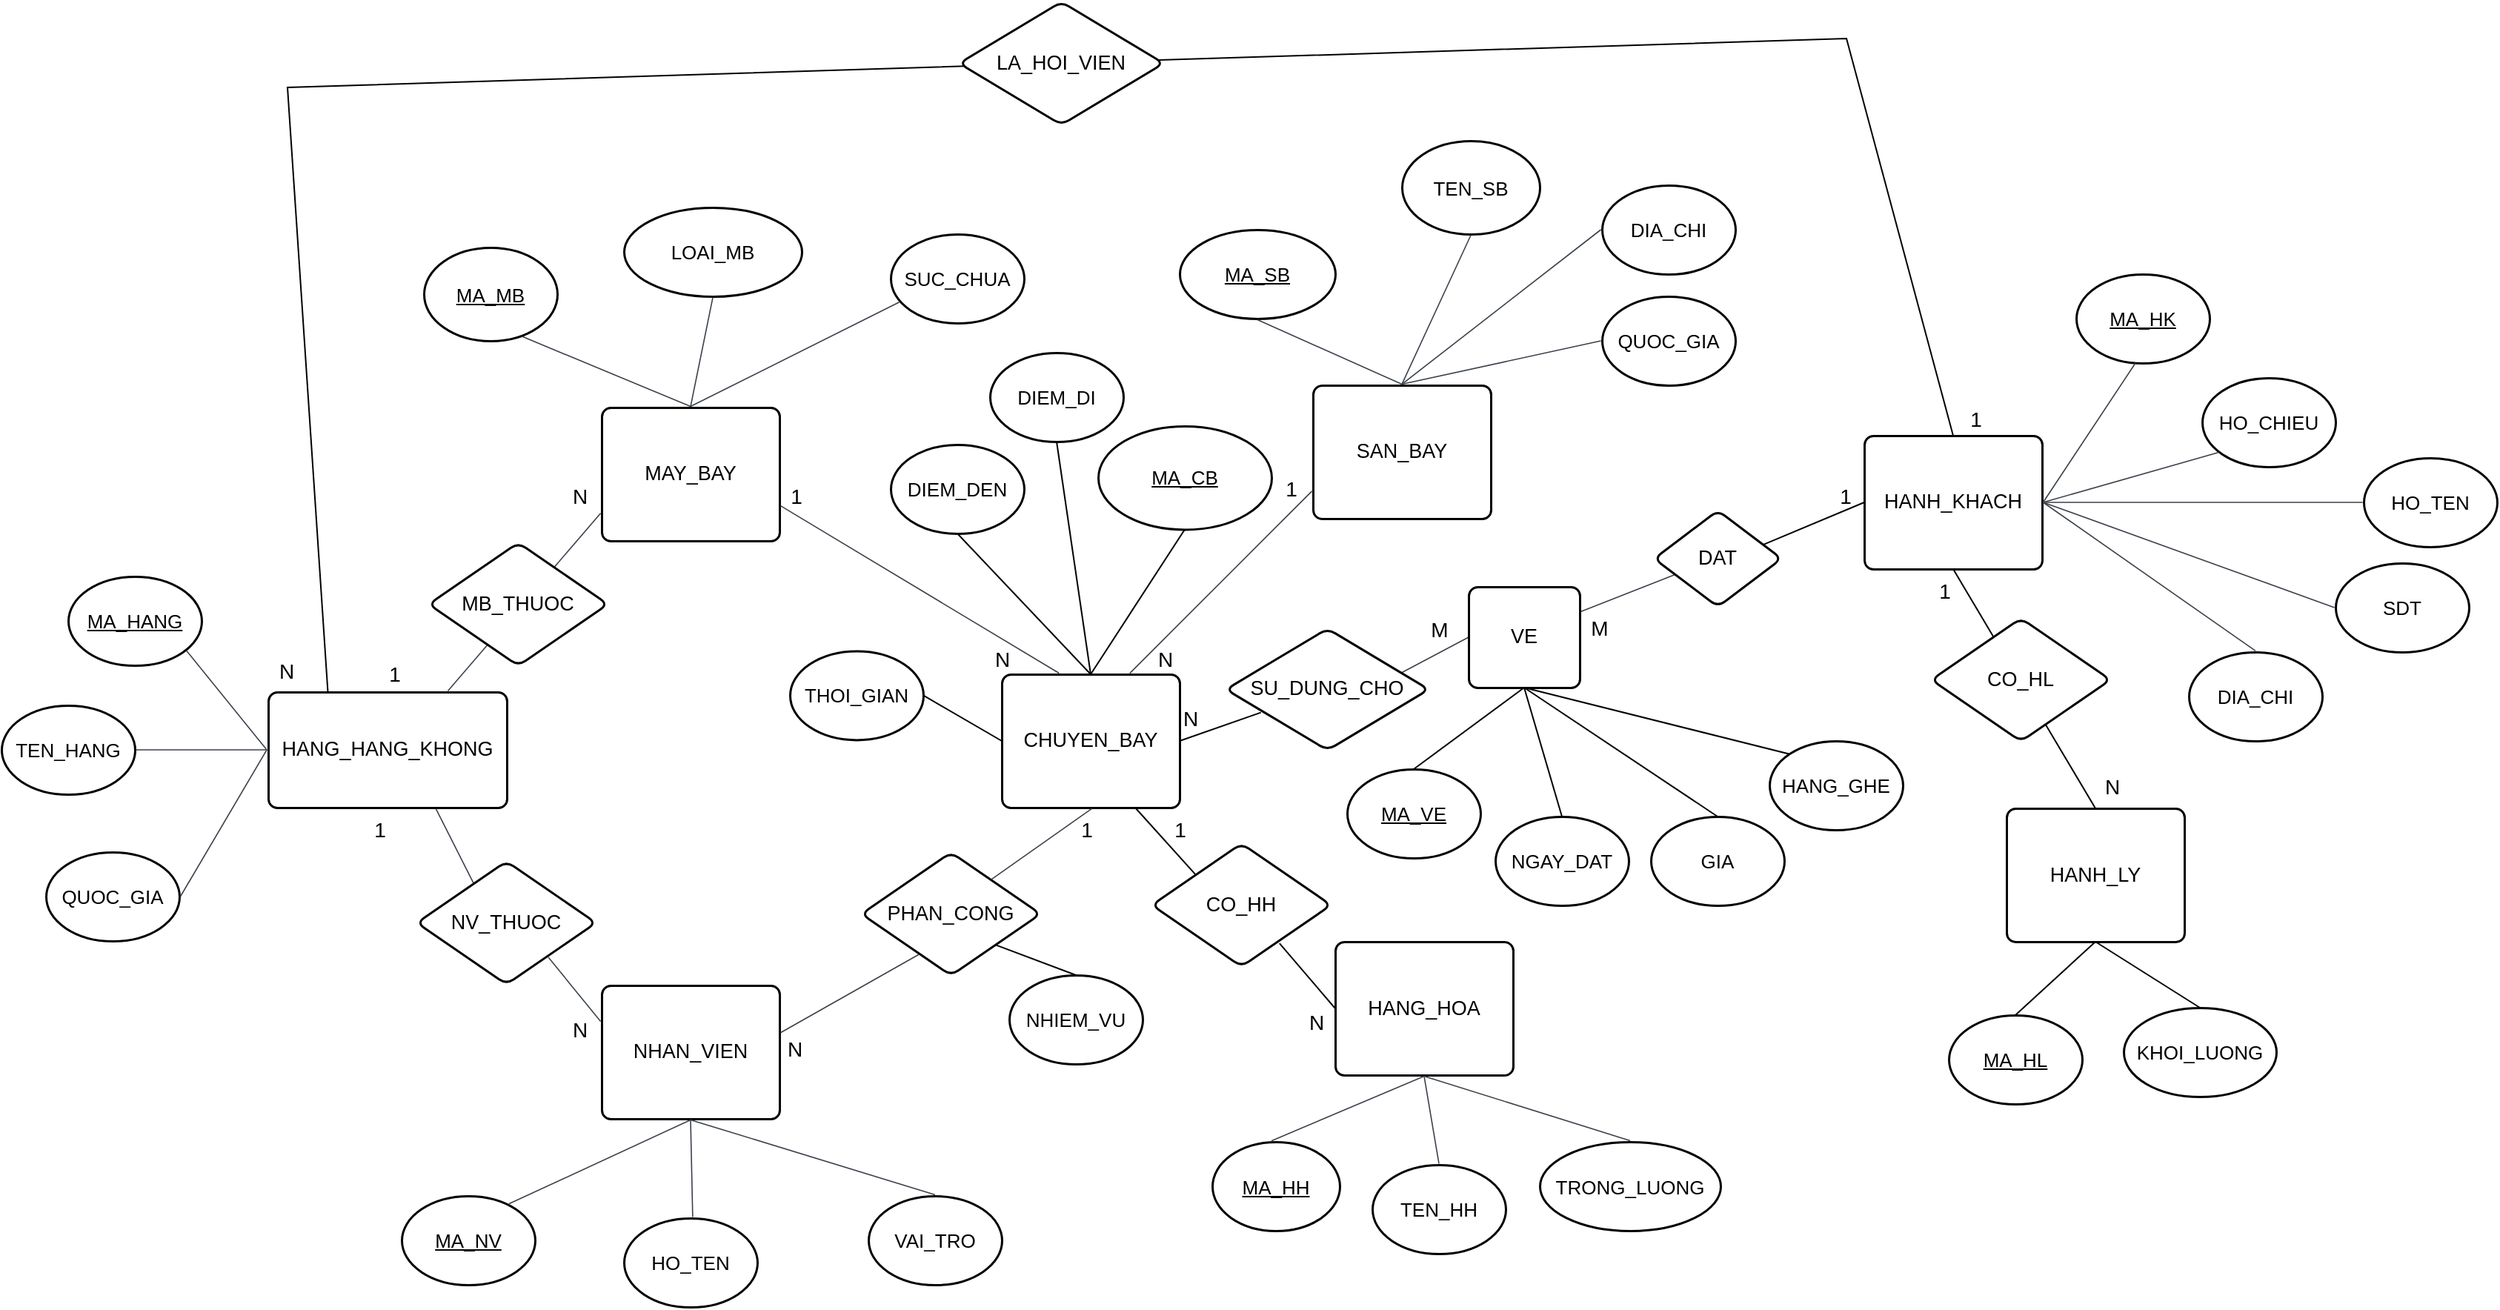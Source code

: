 <mxfile version="28.2.5">
  <diagram id="C5RBs43oDa-KdzZeNtuy" name="Page-1">
    <mxGraphModel dx="1333" dy="1043" grid="0" gridSize="10" guides="1" tooltips="1" connect="1" arrows="1" fold="1" page="0" pageScale="1" pageWidth="827" pageHeight="1169" math="0" shadow="0">
      <root>
        <mxCell id="WIyWlLk6GJQsqaUBKTNV-0" />
        <mxCell id="WIyWlLk6GJQsqaUBKTNV-1" parent="WIyWlLk6GJQsqaUBKTNV-0" />
        <mxCell id="0MufIdMF5APH2sOLLNyo-0" value="HANG_HANG_KHONG" style="html=1;overflow=block;blockSpacing=1;whiteSpace=wrap;fontSize=13.5;align=center;spacing=3.8;strokeOpacity=100;rounded=1;absoluteArcSize=1;arcSize=12;strokeWidth=1.5;lucidId=9svWkZf7cL0-;" parent="WIyWlLk6GJQsqaUBKTNV-1" vertex="1">
          <mxGeometry x="900" y="702" width="161" height="78" as="geometry" />
        </mxCell>
        <mxCell id="0MufIdMF5APH2sOLLNyo-1" value="SAN_BAY" style="html=1;overflow=block;blockSpacing=1;whiteSpace=wrap;fontSize=13.5;align=center;spacing=3.8;strokeOpacity=100;rounded=1;absoluteArcSize=1;arcSize=12;strokeWidth=1.5;lucidId=CtvWD63XoL.8;" parent="WIyWlLk6GJQsqaUBKTNV-1" vertex="1">
          <mxGeometry x="1605" y="495" width="120" height="90" as="geometry" />
        </mxCell>
        <mxCell id="0MufIdMF5APH2sOLLNyo-2" value="MAY_BAY" style="html=1;overflow=block;blockSpacing=1;whiteSpace=wrap;fontSize=13.5;align=center;spacing=3.8;strokeOpacity=100;rounded=1;absoluteArcSize=1;arcSize=12;strokeWidth=1.5;lucidId=CtvWr4GmiG.C;" parent="WIyWlLk6GJQsqaUBKTNV-1" vertex="1">
          <mxGeometry x="1125" y="510" width="120" height="90" as="geometry" />
        </mxCell>
        <mxCell id="0MufIdMF5APH2sOLLNyo-3" value="CHUYEN_BAY" style="html=1;overflow=block;blockSpacing=1;whiteSpace=wrap;fontSize=13.5;align=center;spacing=3.8;strokeOpacity=100;rounded=1;absoluteArcSize=1;arcSize=12;strokeWidth=1.5;lucidId=DtvW1URH.PFn;" parent="WIyWlLk6GJQsqaUBKTNV-1" vertex="1">
          <mxGeometry x="1395" y="690" width="120" height="90" as="geometry" />
        </mxCell>
        <mxCell id="0MufIdMF5APH2sOLLNyo-4" value="HANH_KHACH" style="html=1;overflow=block;blockSpacing=1;whiteSpace=wrap;fontSize=13.5;align=center;spacing=3.8;strokeOpacity=100;rounded=1;absoluteArcSize=1;arcSize=12;strokeWidth=1.5;lucidId=DtvWl9U9GV3O;" parent="WIyWlLk6GJQsqaUBKTNV-1" vertex="1">
          <mxGeometry x="1977" y="529" width="120" height="90" as="geometry" />
        </mxCell>
        <mxCell id="0MufIdMF5APH2sOLLNyo-5" value="NHAN_VIEN" style="html=1;overflow=block;blockSpacing=1;whiteSpace=wrap;fontSize=13.5;align=center;spacing=3.8;strokeOpacity=100;rounded=1;absoluteArcSize=1;arcSize=12;strokeWidth=1.5;lucidId=7vvWGEazpDww;" parent="WIyWlLk6GJQsqaUBKTNV-1" vertex="1">
          <mxGeometry x="1125" y="900" width="120" height="90" as="geometry" />
        </mxCell>
        <mxCell id="0MufIdMF5APH2sOLLNyo-6" value="HANG_HOA" style="html=1;overflow=block;blockSpacing=1;whiteSpace=wrap;fontSize=13.5;align=center;spacing=3.8;strokeOpacity=100;rounded=1;absoluteArcSize=1;arcSize=12;strokeWidth=1.5;lucidId=kwvW2yrk8fg5;" parent="WIyWlLk6GJQsqaUBKTNV-1" vertex="1">
          <mxGeometry x="1620" y="870.5" width="120" height="90" as="geometry" />
        </mxCell>
        <mxCell id="0MufIdMF5APH2sOLLNyo-7" value="" style="html=1;jettySize=18;whiteSpace=wrap;fontSize=13;strokeColor=#3a414a;strokeOpacity=100;strokeWidth=0.8;rounded=0;startArrow=none;endArrow=none;exitX=0.753;exitY=-0.01;exitPerimeter=0;entryX=-0.006;entryY=0.793;entryPerimeter=0;lucidId=9PvWqoKUq2XI;" parent="WIyWlLk6GJQsqaUBKTNV-1" source="0MufIdMF5APH2sOLLNyo-0" target="0MufIdMF5APH2sOLLNyo-2" edge="1">
          <mxGeometry width="100" height="100" relative="1" as="geometry">
            <Array as="points" />
          </mxGeometry>
        </mxCell>
        <mxCell id="0MufIdMF5APH2sOLLNyo-10" value="" style="html=1;jettySize=18;whiteSpace=wrap;fontSize=13;strokeColor=#3a414a;strokeOpacity=100;strokeWidth=0.8;rounded=0;startArrow=none;endArrow=none;exitX=1.006;exitY=0.737;exitPerimeter=0;entryX=0.322;entryY=-0.008;entryPerimeter=0;lucidId=aQvWGNY1u0Xe;" parent="WIyWlLk6GJQsqaUBKTNV-1" source="0MufIdMF5APH2sOLLNyo-2" target="0MufIdMF5APH2sOLLNyo-3" edge="1">
          <mxGeometry width="100" height="100" relative="1" as="geometry">
            <Array as="points" />
          </mxGeometry>
        </mxCell>
        <mxCell id="0MufIdMF5APH2sOLLNyo-13" value="" style="html=1;jettySize=18;whiteSpace=wrap;fontSize=13;strokeColor=#3a414a;strokeOpacity=100;strokeWidth=0.8;rounded=0;startArrow=none;endArrow=none;exitX=0.72;exitY=-0.008;exitPerimeter=0;entryX=-0.006;entryY=0.794;entryPerimeter=0;lucidId=fQvW_IShGsky;" parent="WIyWlLk6GJQsqaUBKTNV-1" source="0MufIdMF5APH2sOLLNyo-3" target="0MufIdMF5APH2sOLLNyo-1" edge="1">
          <mxGeometry width="100" height="100" relative="1" as="geometry">
            <Array as="points" />
          </mxGeometry>
        </mxCell>
        <mxCell id="0MufIdMF5APH2sOLLNyo-16" value="" style="html=1;jettySize=18;whiteSpace=wrap;fontSize=13;strokeColor=#3a414a;strokeOpacity=100;strokeWidth=0.8;rounded=0;startArrow=none;endArrow=none;exitX=1;exitY=0.25;entryX=0.181;entryY=0.662;entryPerimeter=0;lucidId=pewWWrS8i_xb;exitDx=0;exitDy=0;entryDx=0;entryDy=0;" parent="WIyWlLk6GJQsqaUBKTNV-1" source="0MufIdMF5APH2sOLLNyo-118" target="xpbbWX2cGrF6A115wWq9-13" edge="1">
          <mxGeometry width="100" height="100" relative="1" as="geometry">
            <Array as="points" />
            <mxPoint x="1776.949" y="715" as="sourcePoint" />
          </mxGeometry>
        </mxCell>
        <mxCell id="0MufIdMF5APH2sOLLNyo-18" value="" style="html=1;jettySize=18;whiteSpace=wrap;fontSize=13;strokeColor=#3a414a;strokeOpacity=100;strokeWidth=0.8;rounded=0;startArrow=none;endArrow=none;exitX=0.868;exitY=0.364;entryX=0;entryY=0.5;lucidId=QQvWDsVJxCft;exitDx=0;exitDy=0;entryDx=0;entryDy=0;exitPerimeter=0;" parent="WIyWlLk6GJQsqaUBKTNV-1" source="xpbbWX2cGrF6A115wWq9-17" target="0MufIdMF5APH2sOLLNyo-118" edge="1">
          <mxGeometry width="100" height="100" relative="1" as="geometry">
            <Array as="points" />
            <mxPoint x="1540.18" y="726" as="sourcePoint" />
            <mxPoint x="1670.051" y="715" as="targetPoint" />
          </mxGeometry>
        </mxCell>
        <mxCell id="0MufIdMF5APH2sOLLNyo-23" value="" style="html=1;jettySize=18;whiteSpace=wrap;fontSize=13;strokeColor=#3a414a;strokeOpacity=100;strokeWidth=0.8;rounded=0;startArrow=none;endArrow=none;exitX=0.736;exitY=0.783;exitPerimeter=0;entryX=-0.006;entryY=0.27;entryPerimeter=0;lucidId=-QvWU3CnFaNY;exitDx=0;exitDy=0;" parent="WIyWlLk6GJQsqaUBKTNV-1" source="xpbbWX2cGrF6A115wWq9-38" target="0MufIdMF5APH2sOLLNyo-5" edge="1">
          <mxGeometry width="100" height="100" relative="1" as="geometry">
            <Array as="points" />
          </mxGeometry>
        </mxCell>
        <mxCell id="0MufIdMF5APH2sOLLNyo-26" value="MA_HANG" style="html=1;overflow=block;blockSpacing=1;whiteSpace=wrap;ellipse;fontSize=13;fontStyle=4;spacing=3.8;strokeOpacity=100;fillOpacity=100;rounded=1;absoluteArcSize=1;arcSize=12;fillColor=#ffffff;strokeWidth=1.5;lucidId=K6vWwVuta015;" parent="WIyWlLk6GJQsqaUBKTNV-1" vertex="1">
          <mxGeometry x="765" y="624" width="90" height="60" as="geometry" />
        </mxCell>
        <mxCell id="0MufIdMF5APH2sOLLNyo-27" value="TEN_HANG" style="html=1;overflow=block;blockSpacing=1;whiteSpace=wrap;ellipse;fontSize=13;spacing=3.8;strokeOpacity=100;fillOpacity=100;rounded=1;absoluteArcSize=1;arcSize=12;fillColor=#ffffff;strokeWidth=1.5;lucidId=P6vWz7ogko1N;" parent="WIyWlLk6GJQsqaUBKTNV-1" vertex="1">
          <mxGeometry x="720" y="711" width="90" height="60" as="geometry" />
        </mxCell>
        <mxCell id="0MufIdMF5APH2sOLLNyo-28" value="QUOC_GIA" style="html=1;overflow=block;blockSpacing=1;whiteSpace=wrap;ellipse;fontSize=13;spacing=3.8;strokeOpacity=100;fillOpacity=100;rounded=1;absoluteArcSize=1;arcSize=12;fillColor=#ffffff;strokeWidth=1.5;lucidId=P6vWO16KDmns;" parent="WIyWlLk6GJQsqaUBKTNV-1" vertex="1">
          <mxGeometry x="750" y="810" width="90" height="60" as="geometry" />
        </mxCell>
        <mxCell id="0MufIdMF5APH2sOLLNyo-29" value="" style="html=1;jettySize=18;whiteSpace=wrap;fontSize=13;strokeColor=#3a414a;strokeOpacity=100;strokeWidth=0.8;rounded=0;startArrow=none;endArrow=none;exitX=0.886;exitY=0.833;exitPerimeter=0;entryX=-0.006;entryY=0.5;entryPerimeter=0;lucidId=f7vWsoYNsky-;" parent="WIyWlLk6GJQsqaUBKTNV-1" source="0MufIdMF5APH2sOLLNyo-26" target="0MufIdMF5APH2sOLLNyo-0" edge="1">
          <mxGeometry width="100" height="100" relative="1" as="geometry">
            <Array as="points" />
          </mxGeometry>
        </mxCell>
        <mxCell id="0MufIdMF5APH2sOLLNyo-30" value="" style="html=1;jettySize=18;whiteSpace=wrap;fontSize=13;strokeColor=#3a414a;strokeOpacity=100;strokeWidth=0.8;rounded=0;startArrow=none;endArrow=none;exitX=1.008;exitY=0.5;exitPerimeter=0;entryX=-0.006;entryY=0.5;entryPerimeter=0;lucidId=f7vW606g75we;" parent="WIyWlLk6GJQsqaUBKTNV-1" source="0MufIdMF5APH2sOLLNyo-27" target="0MufIdMF5APH2sOLLNyo-0" edge="1">
          <mxGeometry width="100" height="100" relative="1" as="geometry">
            <Array as="points" />
          </mxGeometry>
        </mxCell>
        <mxCell id="0MufIdMF5APH2sOLLNyo-31" value="" style="html=1;jettySize=18;whiteSpace=wrap;fontSize=13;strokeColor=#3a414a;strokeOpacity=100;strokeWidth=0.8;rounded=0;startArrow=none;endArrow=none;exitX=1.008;exitY=0.5;exitPerimeter=0;entryX=-0.006;entryY=0.5;entryPerimeter=0;lucidId=g7vWz.JSiBsZ;" parent="WIyWlLk6GJQsqaUBKTNV-1" source="0MufIdMF5APH2sOLLNyo-28" target="0MufIdMF5APH2sOLLNyo-0" edge="1">
          <mxGeometry width="100" height="100" relative="1" as="geometry">
            <Array as="points" />
          </mxGeometry>
        </mxCell>
        <mxCell id="0MufIdMF5APH2sOLLNyo-32" value="MA_MB" style="html=1;overflow=block;blockSpacing=1;whiteSpace=wrap;ellipse;fontSize=13;fontStyle=4;spacing=3.8;strokeOpacity=100;fillOpacity=100;rounded=1;absoluteArcSize=1;arcSize=12;fillColor=#ffffff;strokeWidth=1.5;lucidId=Z7vWDoGeqyNQ;" parent="WIyWlLk6GJQsqaUBKTNV-1" vertex="1">
          <mxGeometry x="1005" y="402" width="90" height="63" as="geometry" />
        </mxCell>
        <mxCell id="0MufIdMF5APH2sOLLNyo-33" value="LOAI_MB" style="html=1;overflow=block;blockSpacing=1;whiteSpace=wrap;ellipse;fontSize=13;spacing=3.8;strokeOpacity=100;fillOpacity=100;rounded=1;absoluteArcSize=1;arcSize=12;fillColor=#ffffff;strokeWidth=1.5;lucidId=07vWCxFzSL3a;" parent="WIyWlLk6GJQsqaUBKTNV-1" vertex="1">
          <mxGeometry x="1140" y="375" width="120" height="60" as="geometry" />
        </mxCell>
        <mxCell id="0MufIdMF5APH2sOLLNyo-34" value="TEN_SB" style="html=1;overflow=block;blockSpacing=1;whiteSpace=wrap;ellipse;fontSize=13;spacing=3.8;strokeOpacity=100;fillOpacity=100;rounded=1;absoluteArcSize=1;arcSize=12;fillColor=#ffffff;strokeWidth=1.5;lucidId=77vW8_s-u0ru;" parent="WIyWlLk6GJQsqaUBKTNV-1" vertex="1">
          <mxGeometry x="1665" y="330" width="93" height="63" as="geometry" />
        </mxCell>
        <mxCell id="0MufIdMF5APH2sOLLNyo-35" value="MA_SB" style="html=1;overflow=block;blockSpacing=1;whiteSpace=wrap;ellipse;fontSize=13;fontStyle=4;spacing=3.8;strokeOpacity=100;fillOpacity=100;rounded=1;absoluteArcSize=1;arcSize=12;fillColor=#ffffff;strokeWidth=1.5;lucidId=87vWg5euTTck;" parent="WIyWlLk6GJQsqaUBKTNV-1" vertex="1">
          <mxGeometry x="1515" y="390" width="105" height="60" as="geometry" />
        </mxCell>
        <mxCell id="0MufIdMF5APH2sOLLNyo-36" value="DIA_CHI" style="html=1;overflow=block;blockSpacing=1;whiteSpace=wrap;ellipse;fontSize=13;spacing=3.8;strokeOpacity=100;fillOpacity=100;rounded=1;absoluteArcSize=1;arcSize=12;fillColor=#ffffff;strokeWidth=1.5;lucidId=87vW7Ln3sR5P;" parent="WIyWlLk6GJQsqaUBKTNV-1" vertex="1">
          <mxGeometry x="1800" y="360" width="90" height="60" as="geometry" />
        </mxCell>
        <mxCell id="0MufIdMF5APH2sOLLNyo-37" value="QUOC_GIA" style="html=1;overflow=block;blockSpacing=1;whiteSpace=wrap;ellipse;fontSize=13;spacing=3.8;strokeOpacity=100;fillOpacity=100;rounded=1;absoluteArcSize=1;arcSize=12;fillColor=#ffffff;strokeWidth=1.5;lucidId=W8vWL2ADNRBi;" parent="WIyWlLk6GJQsqaUBKTNV-1" vertex="1">
          <mxGeometry x="1800" y="435" width="90" height="60" as="geometry" />
        </mxCell>
        <mxCell id="0MufIdMF5APH2sOLLNyo-38" value="" style="html=1;jettySize=18;whiteSpace=wrap;fontSize=13;strokeColor=#3a414a;strokeOpacity=100;strokeWidth=0.8;rounded=0;startArrow=none;endArrow=none;exitX=0.5;exitY=1.013;exitPerimeter=0;entryX=0.5;entryY=-0.008;entryPerimeter=0;lucidId=78vWN37sdJ4d;" parent="WIyWlLk6GJQsqaUBKTNV-1" source="0MufIdMF5APH2sOLLNyo-35" target="0MufIdMF5APH2sOLLNyo-1" edge="1">
          <mxGeometry width="100" height="100" relative="1" as="geometry">
            <Array as="points" />
          </mxGeometry>
        </mxCell>
        <mxCell id="0MufIdMF5APH2sOLLNyo-39" value="" style="html=1;jettySize=18;whiteSpace=wrap;fontSize=13;strokeColor=#3a414a;strokeOpacity=100;strokeWidth=0.8;rounded=0;startArrow=none;endArrow=none;exitX=0.5;exitY=-0.008;exitPerimeter=0;entryX=0.5;entryY=1.012;entryPerimeter=0;lucidId=78vWB~ojvQr_;" parent="WIyWlLk6GJQsqaUBKTNV-1" source="0MufIdMF5APH2sOLLNyo-1" target="0MufIdMF5APH2sOLLNyo-34" edge="1">
          <mxGeometry width="100" height="100" relative="1" as="geometry">
            <Array as="points" />
          </mxGeometry>
        </mxCell>
        <mxCell id="0MufIdMF5APH2sOLLNyo-40" value="" style="html=1;jettySize=18;whiteSpace=wrap;fontSize=13;strokeColor=#3a414a;strokeOpacity=100;strokeWidth=0.8;rounded=0;startArrow=none;endArrow=none;exitX=0.5;exitY=-0.008;exitPerimeter=0;entryX=-0.008;entryY=0.5;entryPerimeter=0;lucidId=78vWidIHnJX8;" parent="WIyWlLk6GJQsqaUBKTNV-1" source="0MufIdMF5APH2sOLLNyo-1" target="0MufIdMF5APH2sOLLNyo-36" edge="1">
          <mxGeometry width="100" height="100" relative="1" as="geometry">
            <Array as="points" />
          </mxGeometry>
        </mxCell>
        <mxCell id="0MufIdMF5APH2sOLLNyo-41" value="" style="html=1;jettySize=18;whiteSpace=wrap;fontSize=13;strokeColor=#3a414a;strokeOpacity=100;strokeWidth=0.8;rounded=0;startArrow=none;endArrow=none;exitX=0.5;exitY=-0.008;exitPerimeter=0;entryX=-0.008;entryY=0.5;entryPerimeter=0;lucidId=88vWgRXYHOpY;" parent="WIyWlLk6GJQsqaUBKTNV-1" source="0MufIdMF5APH2sOLLNyo-1" target="0MufIdMF5APH2sOLLNyo-37" edge="1">
          <mxGeometry width="100" height="100" relative="1" as="geometry">
            <Array as="points" />
          </mxGeometry>
        </mxCell>
        <mxCell id="0MufIdMF5APH2sOLLNyo-42" value="SUC_CHUA" style="html=1;overflow=block;blockSpacing=1;whiteSpace=wrap;ellipse;fontSize=13;spacing=3.8;strokeOpacity=100;fillOpacity=100;rounded=1;absoluteArcSize=1;arcSize=12;fillColor=#ffffff;strokeWidth=1.5;lucidId=b-vWpkSAlhlF;" parent="WIyWlLk6GJQsqaUBKTNV-1" vertex="1">
          <mxGeometry x="1320" y="393" width="90" height="60" as="geometry" />
        </mxCell>
        <mxCell id="0MufIdMF5APH2sOLLNyo-43" value="" style="html=1;jettySize=18;whiteSpace=wrap;fontSize=13;strokeColor=#3a414a;strokeOpacity=100;strokeWidth=0.8;rounded=0;startArrow=none;endArrow=none;exitX=0.5;exitY=-0.008;exitPerimeter=0;entryX=0.5;entryY=1.013;entryPerimeter=0;lucidId=F-vWW20txnJB;" parent="WIyWlLk6GJQsqaUBKTNV-1" source="0MufIdMF5APH2sOLLNyo-2" target="0MufIdMF5APH2sOLLNyo-33" edge="1">
          <mxGeometry width="100" height="100" relative="1" as="geometry">
            <Array as="points" />
          </mxGeometry>
        </mxCell>
        <mxCell id="0MufIdMF5APH2sOLLNyo-44" value="" style="html=1;jettySize=18;whiteSpace=wrap;fontSize=13;strokeColor=#3a414a;strokeOpacity=100;strokeWidth=0.8;rounded=0;startArrow=none;endArrow=none;exitX=0.736;exitY=0.953;exitPerimeter=0;entryX=0.5;entryY=-0.008;entryPerimeter=0;lucidId=F-vWj54Flhmw;" parent="WIyWlLk6GJQsqaUBKTNV-1" source="0MufIdMF5APH2sOLLNyo-32" target="0MufIdMF5APH2sOLLNyo-2" edge="1">
          <mxGeometry width="100" height="100" relative="1" as="geometry">
            <Array as="points" />
          </mxGeometry>
        </mxCell>
        <mxCell id="0MufIdMF5APH2sOLLNyo-45" value="" style="html=1;jettySize=18;whiteSpace=wrap;fontSize=13;strokeColor=#3a414a;strokeOpacity=100;strokeWidth=0.8;rounded=0;startArrow=none;endArrow=none;exitX=0.5;exitY=-0.008;exitPerimeter=0;entryX=0.065;entryY=0.765;entryPerimeter=0;lucidId=F-vWIwtpTOH5;" parent="WIyWlLk6GJQsqaUBKTNV-1" source="0MufIdMF5APH2sOLLNyo-2" target="0MufIdMF5APH2sOLLNyo-42" edge="1">
          <mxGeometry width="100" height="100" relative="1" as="geometry">
            <Array as="points" />
          </mxGeometry>
        </mxCell>
        <mxCell id="0MufIdMF5APH2sOLLNyo-46" value="HO_TEN" style="html=1;overflow=block;blockSpacing=1;whiteSpace=wrap;ellipse;fontSize=13;spacing=3.8;strokeOpacity=100;fillOpacity=100;rounded=1;absoluteArcSize=1;arcSize=12;fillColor=#ffffff;strokeWidth=1.5;lucidId=d~vWjvuFQ6nA;" parent="WIyWlLk6GJQsqaUBKTNV-1" vertex="1">
          <mxGeometry x="1140" y="1057" width="90" height="60" as="geometry" />
        </mxCell>
        <mxCell id="0MufIdMF5APH2sOLLNyo-47" value="VAI_TRO" style="html=1;overflow=block;blockSpacing=1;whiteSpace=wrap;ellipse;fontSize=13;spacing=3.8;strokeOpacity=100;fillOpacity=100;rounded=1;absoluteArcSize=1;arcSize=12;fillColor=#ffffff;strokeWidth=1.5;lucidId=d~vW06l7anRX;" parent="WIyWlLk6GJQsqaUBKTNV-1" vertex="1">
          <mxGeometry x="1305" y="1042" width="90" height="60" as="geometry" />
        </mxCell>
        <mxCell id="0MufIdMF5APH2sOLLNyo-48" value="MA_NV" style="html=1;overflow=block;blockSpacing=1;whiteSpace=wrap;ellipse;fontSize=13;fontStyle=4;spacing=3.8;strokeOpacity=100;fillOpacity=100;rounded=1;absoluteArcSize=1;arcSize=12;fillColor=#ffffff;strokeWidth=1.5;lucidId=e~vWB5wRytt7;" parent="WIyWlLk6GJQsqaUBKTNV-1" vertex="1">
          <mxGeometry x="990" y="1042" width="90" height="60" as="geometry" />
        </mxCell>
        <mxCell id="0MufIdMF5APH2sOLLNyo-49" value="HO_CHIEU" style="html=1;overflow=block;blockSpacing=1;whiteSpace=wrap;ellipse;fontSize=13;spacing=3.8;strokeOpacity=100;fillOpacity=100;rounded=1;absoluteArcSize=1;arcSize=12;fillColor=#ffffff;strokeWidth=1.5;lucidId=m~vWSh5St8wy;" parent="WIyWlLk6GJQsqaUBKTNV-1" vertex="1">
          <mxGeometry x="2205" y="490" width="90" height="60" as="geometry" />
        </mxCell>
        <mxCell id="0MufIdMF5APH2sOLLNyo-50" value="" style="html=1;jettySize=18;whiteSpace=wrap;fontSize=13;strokeColor=#3a414a;strokeOpacity=100;strokeWidth=0.8;rounded=0;startArrow=none;endArrow=none;exitX=0.804;exitY=0.09;exitPerimeter=0;entryX=0.5;entryY=1.008;entryPerimeter=0;lucidId=V~vWek~J4PvD;" parent="WIyWlLk6GJQsqaUBKTNV-1" source="0MufIdMF5APH2sOLLNyo-48" target="0MufIdMF5APH2sOLLNyo-5" edge="1">
          <mxGeometry width="100" height="100" relative="1" as="geometry">
            <Array as="points" />
          </mxGeometry>
        </mxCell>
        <mxCell id="0MufIdMF5APH2sOLLNyo-51" value="" style="html=1;jettySize=18;whiteSpace=wrap;fontSize=13;strokeColor=#3a414a;strokeOpacity=100;strokeWidth=0.8;rounded=0;startArrow=none;endArrow=none;exitX=0.5;exitY=1.008;exitPerimeter=0;entryX=0.5;entryY=-0.013;entryPerimeter=0;lucidId=V~vWWsLoKW5Q;" parent="WIyWlLk6GJQsqaUBKTNV-1" source="0MufIdMF5APH2sOLLNyo-5" target="0MufIdMF5APH2sOLLNyo-47" edge="1">
          <mxGeometry width="100" height="100" relative="1" as="geometry">
            <Array as="points" />
          </mxGeometry>
        </mxCell>
        <mxCell id="0MufIdMF5APH2sOLLNyo-52" value="" style="html=1;jettySize=18;whiteSpace=wrap;fontSize=13;strokeColor=#3a414a;strokeOpacity=100;strokeWidth=0.8;rounded=0;startArrow=none;endArrow=none;exitX=0.516;exitY=-0.012;exitPerimeter=0;entryX=0.5;entryY=1.008;entryPerimeter=0;lucidId=V~vW5Jl4Iqvj;" parent="WIyWlLk6GJQsqaUBKTNV-1" source="0MufIdMF5APH2sOLLNyo-46" target="0MufIdMF5APH2sOLLNyo-5" edge="1">
          <mxGeometry width="100" height="100" relative="1" as="geometry">
            <Array as="points" />
          </mxGeometry>
        </mxCell>
        <mxCell id="0MufIdMF5APH2sOLLNyo-53" value="MA_HK" style="html=1;overflow=block;blockSpacing=1;whiteSpace=wrap;ellipse;fontSize=13;fontStyle=4;spacing=3.8;strokeOpacity=100;fillOpacity=100;rounded=1;absoluteArcSize=1;arcSize=12;fillColor=#ffffff;strokeWidth=1.5;lucidId=IawWd21qAjz9;" parent="WIyWlLk6GJQsqaUBKTNV-1" vertex="1">
          <mxGeometry x="2120" y="420" width="90" height="60" as="geometry" />
        </mxCell>
        <mxCell id="0MufIdMF5APH2sOLLNyo-54" value="HO_TEN" style="html=1;overflow=block;blockSpacing=1;whiteSpace=wrap;ellipse;fontSize=13;spacing=3.8;strokeOpacity=100;fillOpacity=100;rounded=1;absoluteArcSize=1;arcSize=12;fillColor=#ffffff;strokeWidth=1.5;lucidId=IawW-lQsyz4L;" parent="WIyWlLk6GJQsqaUBKTNV-1" vertex="1">
          <mxGeometry x="2314" y="544" width="90" height="60" as="geometry" />
        </mxCell>
        <mxCell id="0MufIdMF5APH2sOLLNyo-55" value="SDT" style="html=1;overflow=block;blockSpacing=1;whiteSpace=wrap;ellipse;fontSize=13;spacing=3.8;strokeOpacity=100;fillOpacity=100;rounded=1;absoluteArcSize=1;arcSize=12;fillColor=#ffffff;strokeWidth=1.5;lucidId=JawWLR50iTmW;" parent="WIyWlLk6GJQsqaUBKTNV-1" vertex="1">
          <mxGeometry x="2295" y="615" width="90" height="60" as="geometry" />
        </mxCell>
        <mxCell id="0MufIdMF5APH2sOLLNyo-56" value="DIA_CHI" style="html=1;overflow=block;blockSpacing=1;whiteSpace=wrap;ellipse;fontSize=13;spacing=3.8;strokeOpacity=100;fillOpacity=100;rounded=1;absoluteArcSize=1;arcSize=12;fillColor=#ffffff;strokeWidth=1.5;lucidId=~awW4G8h5szt;" parent="WIyWlLk6GJQsqaUBKTNV-1" vertex="1">
          <mxGeometry x="2196" y="675" width="90" height="60" as="geometry" />
        </mxCell>
        <mxCell id="0MufIdMF5APH2sOLLNyo-57" value="" style="html=1;jettySize=18;whiteSpace=wrap;fontSize=13;strokeColor=#3a414a;strokeOpacity=100;strokeWidth=0.8;rounded=0;startArrow=none;endArrow=none;exitX=0.5;exitY=1.013;exitPerimeter=0;entryX=1.006;entryY=0.5;entryPerimeter=0;lucidId=ibwWEkK-_1NE;" parent="WIyWlLk6GJQsqaUBKTNV-1" target="0MufIdMF5APH2sOLLNyo-4" edge="1">
          <mxGeometry width="100" height="100" relative="1" as="geometry">
            <Array as="points" />
            <mxPoint x="2160" y="480" as="sourcePoint" />
          </mxGeometry>
        </mxCell>
        <mxCell id="0MufIdMF5APH2sOLLNyo-58" value="" style="html=1;jettySize=18;whiteSpace=wrap;fontSize=13;strokeColor=#3a414a;strokeOpacity=100;strokeWidth=0.8;rounded=0;startArrow=none;endArrow=none;exitX=0.12;exitY=0.84;exitPerimeter=0;entryX=1.006;entryY=0.5;entryPerimeter=0;lucidId=pbwWl-rDur.S;" parent="WIyWlLk6GJQsqaUBKTNV-1" source="0MufIdMF5APH2sOLLNyo-49" target="0MufIdMF5APH2sOLLNyo-4" edge="1">
          <mxGeometry width="100" height="100" relative="1" as="geometry">
            <Array as="points" />
          </mxGeometry>
        </mxCell>
        <mxCell id="0MufIdMF5APH2sOLLNyo-59" value="" style="html=1;jettySize=18;whiteSpace=wrap;fontSize=13;strokeColor=#3a414a;strokeOpacity=100;strokeWidth=0.8;rounded=0;startArrow=none;endArrow=none;exitX=-0.008;exitY=0.5;exitPerimeter=0;entryX=1.006;entryY=0.5;entryPerimeter=0;lucidId=EbwWiIlOt5NG;" parent="WIyWlLk6GJQsqaUBKTNV-1" source="0MufIdMF5APH2sOLLNyo-54" target="0MufIdMF5APH2sOLLNyo-4" edge="1">
          <mxGeometry width="100" height="100" relative="1" as="geometry">
            <Array as="points" />
          </mxGeometry>
        </mxCell>
        <mxCell id="0MufIdMF5APH2sOLLNyo-60" value="" style="html=1;jettySize=18;whiteSpace=wrap;fontSize=13;strokeColor=#3a414a;strokeOpacity=100;strokeWidth=0.8;rounded=0;startArrow=none;endArrow=none;exitX=-0.008;exitY=0.5;exitPerimeter=0;entryX=1.006;entryY=0.5;entryPerimeter=0;lucidId=KbwW8-bsBVOw;" parent="WIyWlLk6GJQsqaUBKTNV-1" source="0MufIdMF5APH2sOLLNyo-55" target="0MufIdMF5APH2sOLLNyo-4" edge="1">
          <mxGeometry width="100" height="100" relative="1" as="geometry">
            <Array as="points" />
          </mxGeometry>
        </mxCell>
        <mxCell id="0MufIdMF5APH2sOLLNyo-61" value="" style="html=1;jettySize=18;whiteSpace=wrap;fontSize=13;strokeColor=#3a414a;strokeOpacity=100;strokeWidth=0.8;rounded=0;startArrow=none;endArrow=none;exitX=0.5;exitY=-0.013;exitPerimeter=0;entryX=1.006;entryY=0.5;entryPerimeter=0;lucidId=TbwW2kYxV~A_;" parent="WIyWlLk6GJQsqaUBKTNV-1" source="0MufIdMF5APH2sOLLNyo-56" target="0MufIdMF5APH2sOLLNyo-4" edge="1">
          <mxGeometry width="100" height="100" relative="1" as="geometry">
            <Array as="points" />
          </mxGeometry>
        </mxCell>
        <mxCell id="0MufIdMF5APH2sOLLNyo-62" value="TEN_HH" style="html=1;overflow=block;blockSpacing=1;whiteSpace=wrap;ellipse;fontSize=13;spacing=3.8;strokeOpacity=100;fillOpacity=100;rounded=1;absoluteArcSize=1;arcSize=12;fillColor=#ffffff;strokeWidth=1.5;lucidId=FcwWkxFfYKD1;" parent="WIyWlLk6GJQsqaUBKTNV-1" vertex="1">
          <mxGeometry x="1645" y="1021" width="90" height="60" as="geometry" />
        </mxCell>
        <mxCell id="0MufIdMF5APH2sOLLNyo-63" value="MA_HH" style="html=1;overflow=block;blockSpacing=1;whiteSpace=wrap;ellipse;fontSize=13;fontStyle=4;spacing=3.8;strokeOpacity=100;fillOpacity=100;rounded=1;absoluteArcSize=1;arcSize=12;fillColor=#ffffff;strokeWidth=1.5;lucidId=FcwW-4S.eVCu;" parent="WIyWlLk6GJQsqaUBKTNV-1" vertex="1">
          <mxGeometry x="1537" y="1005.5" width="86" height="60" as="geometry" />
        </mxCell>
        <mxCell id="0MufIdMF5APH2sOLLNyo-64" value="TRONG_LUONG" style="html=1;overflow=block;blockSpacing=1;whiteSpace=wrap;ellipse;fontSize=13;spacing=3.8;strokeOpacity=100;fillOpacity=100;rounded=1;absoluteArcSize=1;arcSize=12;fillColor=#ffffff;strokeWidth=1.5;lucidId=GcwWh9LCixre;" parent="WIyWlLk6GJQsqaUBKTNV-1" vertex="1">
          <mxGeometry x="1758" y="1005.5" width="122" height="60" as="geometry" />
        </mxCell>
        <mxCell id="0MufIdMF5APH2sOLLNyo-65" value="" style="html=1;jettySize=18;whiteSpace=wrap;fontSize=13;strokeColor=#3a414a;strokeOpacity=100;strokeWidth=0.8;rounded=0;startArrow=none;endArrow=none;exitX=0.465;exitY=-0.011;exitPerimeter=0;entryX=0.5;entryY=1.008;entryPerimeter=0;lucidId=adwWSuQE3g3Y;" parent="WIyWlLk6GJQsqaUBKTNV-1" source="0MufIdMF5APH2sOLLNyo-63" target="0MufIdMF5APH2sOLLNyo-6" edge="1">
          <mxGeometry width="100" height="100" relative="1" as="geometry">
            <Array as="points" />
          </mxGeometry>
        </mxCell>
        <mxCell id="0MufIdMF5APH2sOLLNyo-66" value="" style="html=1;jettySize=18;whiteSpace=wrap;fontSize=13;strokeColor=#3a414a;strokeOpacity=100;strokeWidth=0.8;rounded=0;startArrow=none;endArrow=none;exitX=0.5;exitY=1.008;exitPerimeter=0;entryX=0.5;entryY=-0.013;entryPerimeter=0;lucidId=adwWvD7GqWKM;" parent="WIyWlLk6GJQsqaUBKTNV-1" source="0MufIdMF5APH2sOLLNyo-6" target="0MufIdMF5APH2sOLLNyo-62" edge="1">
          <mxGeometry width="100" height="100" relative="1" as="geometry">
            <Array as="points" />
          </mxGeometry>
        </mxCell>
        <mxCell id="0MufIdMF5APH2sOLLNyo-67" value="" style="html=1;jettySize=18;whiteSpace=wrap;fontSize=13;strokeColor=#3a414a;strokeOpacity=100;strokeWidth=0.8;rounded=0;startArrow=none;endArrow=none;exitX=0.5;exitY=1.008;exitPerimeter=0;entryX=0.5;entryY=-0.013;entryPerimeter=0;lucidId=adwWTm8SV0Ns;" parent="WIyWlLk6GJQsqaUBKTNV-1" source="0MufIdMF5APH2sOLLNyo-6" target="0MufIdMF5APH2sOLLNyo-64" edge="1">
          <mxGeometry width="100" height="100" relative="1" as="geometry">
            <Array as="points" />
          </mxGeometry>
        </mxCell>
        <mxCell id="0MufIdMF5APH2sOLLNyo-68" value="PHAN_CONG" style="html=1;overflow=block;blockSpacing=1;whiteSpace=wrap;shape=rhombus;fontSize=13.5;align=center;spacing=3.8;strokeOpacity=100;rounded=1;absoluteArcSize=1;arcSize=12;strokeWidth=1.5;lucidId=.dwWf7mM5bIR;" parent="WIyWlLk6GJQsqaUBKTNV-1" vertex="1">
          <mxGeometry x="1300" y="810" width="121" height="83" as="geometry" />
        </mxCell>
        <mxCell id="0MufIdMF5APH2sOLLNyo-70" value="" style="html=1;jettySize=18;whiteSpace=wrap;fontSize=13;strokeColor=#3a414a;strokeOpacity=100;strokeWidth=0.8;rounded=0;startArrow=none;endArrow=none;exitX=0.73;exitY=0.219;exitPerimeter=0;entryX=0.506;entryY=1.008;entryPerimeter=0;lucidId=GfwWvLSc7u3H;" parent="WIyWlLk6GJQsqaUBKTNV-1" source="0MufIdMF5APH2sOLLNyo-68" target="0MufIdMF5APH2sOLLNyo-3" edge="1">
          <mxGeometry width="100" height="100" relative="1" as="geometry">
            <Array as="points" />
          </mxGeometry>
        </mxCell>
        <mxCell id="0MufIdMF5APH2sOLLNyo-72" value="" style="html=1;jettySize=18;whiteSpace=wrap;fontSize=13;strokeColor=#3a414a;strokeOpacity=100;strokeWidth=0.8;rounded=0;startArrow=none;endArrow=none;exitX=1.006;exitY=0.354;exitPerimeter=0;entryX=0.322;entryY=0.833;entryPerimeter=0;lucidId=SfwWhfJM14Mo;" parent="WIyWlLk6GJQsqaUBKTNV-1" source="0MufIdMF5APH2sOLLNyo-5" target="0MufIdMF5APH2sOLLNyo-68" edge="1">
          <mxGeometry width="100" height="100" relative="1" as="geometry">
            <Array as="points" />
          </mxGeometry>
        </mxCell>
        <mxCell id="0MufIdMF5APH2sOLLNyo-86" value="&lt;font style=&quot;font-size: 14px;&quot;&gt;1&lt;/font&gt;" style="text;html=1;align=center;verticalAlign=middle;resizable=0;points=[];autosize=1;strokeColor=none;fillColor=none;" parent="WIyWlLk6GJQsqaUBKTNV-1" vertex="1">
          <mxGeometry x="970" y="675" width="30" height="30" as="geometry" />
        </mxCell>
        <mxCell id="0MufIdMF5APH2sOLLNyo-89" value="&lt;span style=&quot;font-size: 14px;&quot;&gt;N&lt;/span&gt;" style="text;html=1;align=center;verticalAlign=middle;resizable=0;points=[];autosize=1;strokeColor=none;fillColor=none;" parent="WIyWlLk6GJQsqaUBKTNV-1" vertex="1">
          <mxGeometry x="1095" y="555" width="30" height="30" as="geometry" />
        </mxCell>
        <mxCell id="0MufIdMF5APH2sOLLNyo-90" value="&lt;font style=&quot;font-size: 14px;&quot;&gt;1&lt;/font&gt;" style="text;html=1;align=center;verticalAlign=middle;resizable=0;points=[];autosize=1;strokeColor=none;fillColor=none;" parent="WIyWlLk6GJQsqaUBKTNV-1" vertex="1">
          <mxGeometry x="1241" y="555" width="30" height="30" as="geometry" />
        </mxCell>
        <mxCell id="0MufIdMF5APH2sOLLNyo-91" value="&lt;span style=&quot;font-size: 14px;&quot;&gt;N&lt;/span&gt;" style="text;html=1;align=center;verticalAlign=middle;resizable=0;points=[];autosize=1;strokeColor=none;fillColor=none;" parent="WIyWlLk6GJQsqaUBKTNV-1" vertex="1">
          <mxGeometry x="1380" y="665" width="30" height="30" as="geometry" />
        </mxCell>
        <mxCell id="0MufIdMF5APH2sOLLNyo-92" value="&lt;font style=&quot;font-size: 14px;&quot;&gt;1&lt;/font&gt;" style="text;html=1;align=center;verticalAlign=middle;resizable=0;points=[];autosize=1;strokeColor=none;fillColor=none;" parent="WIyWlLk6GJQsqaUBKTNV-1" vertex="1">
          <mxGeometry x="1575" y="550" width="30" height="30" as="geometry" />
        </mxCell>
        <mxCell id="0MufIdMF5APH2sOLLNyo-93" value="&lt;span style=&quot;font-size: 14px;&quot;&gt;N&lt;/span&gt;" style="text;html=1;align=center;verticalAlign=middle;resizable=0;points=[];autosize=1;strokeColor=none;fillColor=none;" parent="WIyWlLk6GJQsqaUBKTNV-1" vertex="1">
          <mxGeometry x="1490" y="665" width="30" height="30" as="geometry" />
        </mxCell>
        <mxCell id="0MufIdMF5APH2sOLLNyo-96" value="&lt;span style=&quot;font-size: 14px;&quot;&gt;M&lt;/span&gt;" style="text;html=1;align=center;verticalAlign=middle;resizable=0;points=[];autosize=1;strokeColor=none;fillColor=none;" parent="WIyWlLk6GJQsqaUBKTNV-1" vertex="1">
          <mxGeometry x="1670" y="645" width="40" height="30" as="geometry" />
        </mxCell>
        <mxCell id="0MufIdMF5APH2sOLLNyo-97" value="&lt;font style=&quot;font-size: 14px;&quot;&gt;1&lt;/font&gt;" style="text;html=1;align=center;verticalAlign=middle;resizable=0;points=[];autosize=1;strokeColor=none;fillColor=none;" parent="WIyWlLk6GJQsqaUBKTNV-1" vertex="1">
          <mxGeometry x="1500" y="780" width="30" height="30" as="geometry" />
        </mxCell>
        <mxCell id="0MufIdMF5APH2sOLLNyo-98" value="&lt;span style=&quot;font-size: 14px;&quot;&gt;1&lt;/span&gt;" style="text;html=1;align=center;verticalAlign=middle;resizable=0;points=[];autosize=1;strokeColor=none;fillColor=none;" parent="WIyWlLk6GJQsqaUBKTNV-1" vertex="1">
          <mxGeometry x="1439" y="780" width="26" height="29" as="geometry" />
        </mxCell>
        <mxCell id="0MufIdMF5APH2sOLLNyo-99" value="&lt;span style=&quot;font-size: 14px;&quot;&gt;N&lt;/span&gt;" style="text;html=1;align=center;verticalAlign=middle;resizable=0;points=[];autosize=1;strokeColor=none;fillColor=none;" parent="WIyWlLk6GJQsqaUBKTNV-1" vertex="1">
          <mxGeometry x="1507" y="705" width="30" height="30" as="geometry" />
        </mxCell>
        <mxCell id="0MufIdMF5APH2sOLLNyo-102" value="" style="endArrow=none;html=1;rounded=0;entryX=0;entryY=0.5;entryDx=0;entryDy=0;exitX=0.714;exitY=0.814;exitDx=0;exitDy=0;exitPerimeter=0;" parent="WIyWlLk6GJQsqaUBKTNV-1" source="xpbbWX2cGrF6A115wWq9-40" target="0MufIdMF5APH2sOLLNyo-6" edge="1">
          <mxGeometry width="50" height="50" relative="1" as="geometry">
            <mxPoint x="1500" y="790" as="sourcePoint" />
            <mxPoint x="1720" y="890" as="targetPoint" />
          </mxGeometry>
        </mxCell>
        <mxCell id="0MufIdMF5APH2sOLLNyo-103" value="&lt;span style=&quot;font-size: 14px;&quot;&gt;N&lt;/span&gt;" style="text;html=1;align=center;verticalAlign=middle;resizable=0;points=[];autosize=1;strokeColor=none;fillColor=none;" parent="WIyWlLk6GJQsqaUBKTNV-1" vertex="1">
          <mxGeometry x="1592" y="910" width="30" height="30" as="geometry" />
        </mxCell>
        <mxCell id="0MufIdMF5APH2sOLLNyo-104" value="&lt;span style=&quot;font-size: 14px;&quot;&gt;N&lt;/span&gt;" style="text;html=1;align=center;verticalAlign=middle;resizable=0;points=[];autosize=1;strokeColor=none;fillColor=none;" parent="WIyWlLk6GJQsqaUBKTNV-1" vertex="1">
          <mxGeometry x="1241" y="928" width="28" height="29" as="geometry" />
        </mxCell>
        <mxCell id="0MufIdMF5APH2sOLLNyo-105" value="&lt;span style=&quot;font-size: 14px;&quot;&gt;N&lt;/span&gt;" style="text;html=1;align=center;verticalAlign=middle;resizable=0;points=[];autosize=1;strokeColor=none;fillColor=none;" parent="WIyWlLk6GJQsqaUBKTNV-1" vertex="1">
          <mxGeometry x="1095" y="915" width="30" height="30" as="geometry" />
        </mxCell>
        <mxCell id="0MufIdMF5APH2sOLLNyo-106" value="&lt;font style=&quot;font-size: 14px;&quot;&gt;1&lt;/font&gt;" style="text;html=1;align=center;verticalAlign=middle;resizable=0;points=[];autosize=1;strokeColor=none;fillColor=none;" parent="WIyWlLk6GJQsqaUBKTNV-1" vertex="1">
          <mxGeometry x="960" y="780" width="30" height="30" as="geometry" />
        </mxCell>
        <mxCell id="0MufIdMF5APH2sOLLNyo-108" value="NHIEM_VU" style="html=1;overflow=block;blockSpacing=1;whiteSpace=wrap;ellipse;fontSize=13;spacing=3.8;strokeOpacity=100;fillOpacity=100;rounded=1;absoluteArcSize=1;arcSize=12;fillColor=#ffffff;strokeWidth=1.5;lucidId=d~vW06l7anRX;" parent="WIyWlLk6GJQsqaUBKTNV-1" vertex="1">
          <mxGeometry x="1400" y="893" width="90" height="60" as="geometry" />
        </mxCell>
        <mxCell id="0MufIdMF5APH2sOLLNyo-109" value="" style="endArrow=none;html=1;rounded=0;exitX=0.752;exitY=0.755;exitDx=0;exitDy=0;exitPerimeter=0;entryX=0.5;entryY=0;entryDx=0;entryDy=0;" parent="WIyWlLk6GJQsqaUBKTNV-1" source="0MufIdMF5APH2sOLLNyo-68" target="0MufIdMF5APH2sOLLNyo-108" edge="1">
          <mxGeometry width="50" height="50" relative="1" as="geometry">
            <mxPoint x="1440" y="845" as="sourcePoint" />
            <mxPoint x="1490" y="795" as="targetPoint" />
          </mxGeometry>
        </mxCell>
        <mxCell id="0MufIdMF5APH2sOLLNyo-111" value="&lt;u&gt;MA_VE&lt;/u&gt;" style="html=1;overflow=block;blockSpacing=1;whiteSpace=wrap;ellipse;fontSize=13;spacing=3.8;strokeOpacity=100;fillOpacity=100;rounded=1;absoluteArcSize=1;arcSize=12;fillColor=#ffffff;strokeWidth=1.5;lucidId=d~vW06l7anRX;" parent="WIyWlLk6GJQsqaUBKTNV-1" vertex="1">
          <mxGeometry x="1628" y="754" width="90" height="60" as="geometry" />
        </mxCell>
        <mxCell id="0MufIdMF5APH2sOLLNyo-112" value="NGAY_DAT" style="html=1;overflow=block;blockSpacing=1;whiteSpace=wrap;ellipse;fontSize=13;spacing=3.8;strokeOpacity=100;fillOpacity=100;rounded=1;absoluteArcSize=1;arcSize=12;fillColor=#ffffff;strokeWidth=1.5;lucidId=d~vW06l7anRX;" parent="WIyWlLk6GJQsqaUBKTNV-1" vertex="1">
          <mxGeometry x="1728" y="786" width="90" height="60" as="geometry" />
        </mxCell>
        <mxCell id="0MufIdMF5APH2sOLLNyo-113" value="GIA" style="html=1;overflow=block;blockSpacing=1;whiteSpace=wrap;ellipse;fontSize=13;spacing=3.8;strokeOpacity=100;fillOpacity=100;rounded=1;absoluteArcSize=1;arcSize=12;fillColor=#ffffff;strokeWidth=1.5;lucidId=d~vW06l7anRX;" parent="WIyWlLk6GJQsqaUBKTNV-1" vertex="1">
          <mxGeometry x="1833" y="786" width="90" height="60" as="geometry" />
        </mxCell>
        <mxCell id="0MufIdMF5APH2sOLLNyo-118" value="VE" style="html=1;overflow=block;blockSpacing=1;whiteSpace=wrap;fontSize=13.5;align=center;spacing=3.8;strokeOpacity=100;rounded=1;absoluteArcSize=1;arcSize=12;strokeWidth=1.5;lucidId=kwvW2yrk8fg5;" parent="WIyWlLk6GJQsqaUBKTNV-1" vertex="1">
          <mxGeometry x="1710" y="631" width="75" height="68" as="geometry" />
        </mxCell>
        <mxCell id="0MufIdMF5APH2sOLLNyo-128" value="&lt;span style=&quot;font-size: 14px;&quot;&gt;M&lt;/span&gt;" style="text;html=1;align=center;verticalAlign=middle;resizable=0;points=[];autosize=1;strokeColor=none;fillColor=none;" parent="WIyWlLk6GJQsqaUBKTNV-1" vertex="1">
          <mxGeometry x="1778" y="644.22" width="40" height="30" as="geometry" />
        </mxCell>
        <mxCell id="0MufIdMF5APH2sOLLNyo-129" value="&lt;span style=&quot;font-size: 14px;&quot;&gt;1&lt;/span&gt;" style="text;html=1;align=center;verticalAlign=middle;resizable=0;points=[];autosize=1;strokeColor=none;fillColor=none;" parent="WIyWlLk6GJQsqaUBKTNV-1" vertex="1">
          <mxGeometry x="1949" y="555" width="30" height="30" as="geometry" />
        </mxCell>
        <mxCell id="0MufIdMF5APH2sOLLNyo-136" value="" style="endArrow=none;html=1;rounded=0;entryX=0.5;entryY=1;entryDx=0;entryDy=0;exitX=0.5;exitY=0;exitDx=0;exitDy=0;" parent="WIyWlLk6GJQsqaUBKTNV-1" source="0MufIdMF5APH2sOLLNyo-111" target="0MufIdMF5APH2sOLLNyo-118" edge="1">
          <mxGeometry width="50" height="50" relative="1" as="geometry">
            <mxPoint x="1750" y="800" as="sourcePoint" />
            <mxPoint x="1800" y="750" as="targetPoint" />
          </mxGeometry>
        </mxCell>
        <mxCell id="0MufIdMF5APH2sOLLNyo-137" value="" style="endArrow=none;html=1;rounded=0;entryX=0.5;entryY=1;entryDx=0;entryDy=0;exitX=0.5;exitY=0;exitDx=0;exitDy=0;" parent="WIyWlLk6GJQsqaUBKTNV-1" source="0MufIdMF5APH2sOLLNyo-112" target="0MufIdMF5APH2sOLLNyo-118" edge="1">
          <mxGeometry width="50" height="50" relative="1" as="geometry">
            <mxPoint x="1750" y="800" as="sourcePoint" />
            <mxPoint x="1800" y="750" as="targetPoint" />
          </mxGeometry>
        </mxCell>
        <mxCell id="0MufIdMF5APH2sOLLNyo-138" value="" style="endArrow=none;html=1;rounded=0;entryX=0.5;entryY=1;entryDx=0;entryDy=0;exitX=0.5;exitY=0;exitDx=0;exitDy=0;" parent="WIyWlLk6GJQsqaUBKTNV-1" source="0MufIdMF5APH2sOLLNyo-113" target="0MufIdMF5APH2sOLLNyo-118" edge="1">
          <mxGeometry width="50" height="50" relative="1" as="geometry">
            <mxPoint x="1750" y="800" as="sourcePoint" />
            <mxPoint x="1800" y="750" as="targetPoint" />
          </mxGeometry>
        </mxCell>
        <mxCell id="xpbbWX2cGrF6A115wWq9-0" value="HANG_GHE" style="html=1;overflow=block;blockSpacing=1;whiteSpace=wrap;ellipse;fontSize=13;spacing=3.8;strokeOpacity=100;fillOpacity=100;rounded=1;absoluteArcSize=1;arcSize=12;fillColor=#ffffff;strokeWidth=1.5;lucidId=d~vW06l7anRX;" vertex="1" parent="WIyWlLk6GJQsqaUBKTNV-1">
          <mxGeometry x="1913" y="735" width="90" height="60" as="geometry" />
        </mxCell>
        <mxCell id="xpbbWX2cGrF6A115wWq9-1" value="" style="endArrow=none;html=1;rounded=0;entryX=0.5;entryY=1;entryDx=0;entryDy=0;exitX=0;exitY=0;exitDx=0;exitDy=0;" edge="1" parent="WIyWlLk6GJQsqaUBKTNV-1" source="xpbbWX2cGrF6A115wWq9-0" target="0MufIdMF5APH2sOLLNyo-118">
          <mxGeometry width="50" height="50" relative="1" as="geometry">
            <mxPoint x="1420" y="794" as="sourcePoint" />
            <mxPoint x="1470" y="744" as="targetPoint" />
          </mxGeometry>
        </mxCell>
        <mxCell id="xpbbWX2cGrF6A115wWq9-2" value="&lt;u&gt;MA_CB&lt;/u&gt;" style="html=1;overflow=block;blockSpacing=1;whiteSpace=wrap;ellipse;fontSize=13;spacing=3.8;strokeOpacity=100;fillOpacity=100;rounded=1;absoluteArcSize=1;arcSize=12;fillColor=#ffffff;strokeWidth=1.5;lucidId=d~vW06l7anRX;" vertex="1" parent="WIyWlLk6GJQsqaUBKTNV-1">
          <mxGeometry x="1460" y="522.44" width="117" height="69.78" as="geometry" />
        </mxCell>
        <mxCell id="xpbbWX2cGrF6A115wWq9-3" value="DIEM_DI" style="html=1;overflow=block;blockSpacing=1;whiteSpace=wrap;ellipse;fontSize=13;spacing=3.8;strokeOpacity=100;fillOpacity=100;rounded=1;absoluteArcSize=1;arcSize=12;fillColor=#ffffff;strokeWidth=1.5;lucidId=d~vW06l7anRX;" vertex="1" parent="WIyWlLk6GJQsqaUBKTNV-1">
          <mxGeometry x="1387" y="473" width="90" height="60" as="geometry" />
        </mxCell>
        <mxCell id="xpbbWX2cGrF6A115wWq9-4" value="DIEM_DEN" style="html=1;overflow=block;blockSpacing=1;whiteSpace=wrap;ellipse;fontSize=13;spacing=3.8;strokeOpacity=100;fillOpacity=100;rounded=1;absoluteArcSize=1;arcSize=12;fillColor=#ffffff;strokeWidth=1.5;lucidId=d~vW06l7anRX;" vertex="1" parent="WIyWlLk6GJQsqaUBKTNV-1">
          <mxGeometry x="1320" y="535" width="90" height="60" as="geometry" />
        </mxCell>
        <mxCell id="xpbbWX2cGrF6A115wWq9-6" value="" style="endArrow=none;html=1;rounded=0;entryX=0.5;entryY=0;entryDx=0;entryDy=0;exitX=0.5;exitY=1;exitDx=0;exitDy=0;" edge="1" parent="WIyWlLk6GJQsqaUBKTNV-1" source="xpbbWX2cGrF6A115wWq9-2" target="0MufIdMF5APH2sOLLNyo-3">
          <mxGeometry width="50" height="50" relative="1" as="geometry">
            <mxPoint x="1338" y="797" as="sourcePoint" />
            <mxPoint x="1388" y="747" as="targetPoint" />
          </mxGeometry>
        </mxCell>
        <mxCell id="xpbbWX2cGrF6A115wWq9-8" value="" style="endArrow=none;html=1;rounded=0;entryX=0.5;entryY=0;entryDx=0;entryDy=0;exitX=0.5;exitY=1;exitDx=0;exitDy=0;" edge="1" parent="WIyWlLk6GJQsqaUBKTNV-1" source="xpbbWX2cGrF6A115wWq9-3" target="0MufIdMF5APH2sOLLNyo-3">
          <mxGeometry width="50" height="50" relative="1" as="geometry">
            <mxPoint x="1338" y="797" as="sourcePoint" />
            <mxPoint x="1388" y="747" as="targetPoint" />
          </mxGeometry>
        </mxCell>
        <mxCell id="xpbbWX2cGrF6A115wWq9-9" value="" style="endArrow=none;html=1;rounded=0;entryX=0.5;entryY=0;entryDx=0;entryDy=0;exitX=0.5;exitY=1;exitDx=0;exitDy=0;" edge="1" parent="WIyWlLk6GJQsqaUBKTNV-1" source="xpbbWX2cGrF6A115wWq9-4" target="0MufIdMF5APH2sOLLNyo-3">
          <mxGeometry width="50" height="50" relative="1" as="geometry">
            <mxPoint x="1338" y="797" as="sourcePoint" />
            <mxPoint x="1388" y="747" as="targetPoint" />
          </mxGeometry>
        </mxCell>
        <mxCell id="xpbbWX2cGrF6A115wWq9-10" value="THOI_GIAN" style="html=1;overflow=block;blockSpacing=1;whiteSpace=wrap;ellipse;fontSize=13;spacing=3.8;strokeOpacity=100;fillOpacity=100;rounded=1;absoluteArcSize=1;arcSize=12;fillColor=#ffffff;strokeWidth=1.5;lucidId=d~vW06l7anRX;" vertex="1" parent="WIyWlLk6GJQsqaUBKTNV-1">
          <mxGeometry x="1252" y="674.22" width="90" height="60" as="geometry" />
        </mxCell>
        <mxCell id="xpbbWX2cGrF6A115wWq9-11" value="" style="endArrow=none;html=1;rounded=0;exitX=0;exitY=0.5;exitDx=0;exitDy=0;entryX=1;entryY=0.5;entryDx=0;entryDy=0;" edge="1" parent="WIyWlLk6GJQsqaUBKTNV-1" source="0MufIdMF5APH2sOLLNyo-3" target="xpbbWX2cGrF6A115wWq9-10">
          <mxGeometry width="50" height="50" relative="1" as="geometry">
            <mxPoint x="1531" y="768" as="sourcePoint" />
            <mxPoint x="1581" y="718" as="targetPoint" />
          </mxGeometry>
        </mxCell>
        <mxCell id="xpbbWX2cGrF6A115wWq9-13" value="DAT" style="html=1;overflow=block;blockSpacing=1;whiteSpace=wrap;shape=rhombus;fontSize=13.5;align=center;spacing=3.8;strokeOpacity=100;rounded=1;absoluteArcSize=1;arcSize=12;strokeWidth=1.5;lucidId=.dwWf7mM5bIR;" vertex="1" parent="WIyWlLk6GJQsqaUBKTNV-1">
          <mxGeometry x="1835" y="579.22" width="86" height="65" as="geometry" />
        </mxCell>
        <mxCell id="xpbbWX2cGrF6A115wWq9-16" value="" style="endArrow=none;html=1;rounded=0;entryX=0;entryY=0.5;entryDx=0;entryDy=0;exitX=0.858;exitY=0.359;exitDx=0;exitDy=0;exitPerimeter=0;" edge="1" parent="WIyWlLk6GJQsqaUBKTNV-1" source="xpbbWX2cGrF6A115wWq9-13" target="0MufIdMF5APH2sOLLNyo-4">
          <mxGeometry width="50" height="50" relative="1" as="geometry">
            <mxPoint x="1906" y="594" as="sourcePoint" />
            <mxPoint x="1541" y="752" as="targetPoint" />
          </mxGeometry>
        </mxCell>
        <mxCell id="xpbbWX2cGrF6A115wWq9-17" value="SU_DUNG_CHO" style="html=1;overflow=block;blockSpacing=1;whiteSpace=wrap;shape=rhombus;fontSize=13.5;align=center;spacing=3.8;strokeOpacity=100;rounded=1;absoluteArcSize=1;arcSize=12;strokeWidth=1.5;lucidId=.dwWf7mM5bIR;" vertex="1" parent="WIyWlLk6GJQsqaUBKTNV-1">
          <mxGeometry x="1546" y="659" width="137" height="82" as="geometry" />
        </mxCell>
        <mxCell id="xpbbWX2cGrF6A115wWq9-18" value="" style="endArrow=none;html=1;rounded=0;entryX=0.174;entryY=0.693;entryDx=0;entryDy=0;entryPerimeter=0;exitX=1;exitY=0.5;exitDx=0;exitDy=0;" edge="1" parent="WIyWlLk6GJQsqaUBKTNV-1" source="0MufIdMF5APH2sOLLNyo-3" target="xpbbWX2cGrF6A115wWq9-17">
          <mxGeometry width="50" height="50" relative="1" as="geometry">
            <mxPoint x="1586" y="785" as="sourcePoint" />
            <mxPoint x="1636" y="735" as="targetPoint" />
          </mxGeometry>
        </mxCell>
        <mxCell id="xpbbWX2cGrF6A115wWq9-20" value="HANH_LY" style="html=1;overflow=block;blockSpacing=1;whiteSpace=wrap;fontSize=13.5;align=center;spacing=3.8;strokeOpacity=100;rounded=1;absoluteArcSize=1;arcSize=12;strokeWidth=1.5;lucidId=DtvWl9U9GV3O;" vertex="1" parent="WIyWlLk6GJQsqaUBKTNV-1">
          <mxGeometry x="2073" y="780.5" width="120" height="90" as="geometry" />
        </mxCell>
        <mxCell id="xpbbWX2cGrF6A115wWq9-21" value="" style="endArrow=none;html=1;rounded=0;entryX=0.5;entryY=1;entryDx=0;entryDy=0;exitX=0.5;exitY=0;exitDx=0;exitDy=0;" edge="1" parent="WIyWlLk6GJQsqaUBKTNV-1" source="xpbbWX2cGrF6A115wWq9-20" target="0MufIdMF5APH2sOLLNyo-4">
          <mxGeometry width="50" height="50" relative="1" as="geometry">
            <mxPoint x="1768" y="762" as="sourcePoint" />
            <mxPoint x="1818" y="712" as="targetPoint" />
          </mxGeometry>
        </mxCell>
        <mxCell id="xpbbWX2cGrF6A115wWq9-22" value="&lt;span style=&quot;font-size: 14px;&quot;&gt;1&lt;/span&gt;" style="text;html=1;align=center;verticalAlign=middle;resizable=0;points=[];autosize=1;strokeColor=none;fillColor=none;" vertex="1" parent="WIyWlLk6GJQsqaUBKTNV-1">
          <mxGeometry x="2016" y="619" width="30" height="30" as="geometry" />
        </mxCell>
        <mxCell id="xpbbWX2cGrF6A115wWq9-23" value="&lt;span style=&quot;font-size: 14px;&quot;&gt;N&lt;/span&gt;" style="text;html=1;align=center;verticalAlign=middle;resizable=0;points=[];autosize=1;strokeColor=none;fillColor=none;" vertex="1" parent="WIyWlLk6GJQsqaUBKTNV-1">
          <mxGeometry x="2130" y="751.5" width="28" height="29" as="geometry" />
        </mxCell>
        <mxCell id="xpbbWX2cGrF6A115wWq9-24" value="MA_HL" style="html=1;overflow=block;blockSpacing=1;whiteSpace=wrap;ellipse;fontSize=13;fontStyle=4;spacing=3.8;strokeOpacity=100;fillOpacity=100;rounded=1;absoluteArcSize=1;arcSize=12;fillColor=#ffffff;strokeWidth=1.5;lucidId=FcwW-4S.eVCu;" vertex="1" parent="WIyWlLk6GJQsqaUBKTNV-1">
          <mxGeometry x="2034" y="920" width="90" height="60" as="geometry" />
        </mxCell>
        <mxCell id="xpbbWX2cGrF6A115wWq9-26" value="KHOI_LUONG" style="html=1;overflow=block;blockSpacing=1;whiteSpace=wrap;ellipse;fontSize=13;spacing=3.8;strokeOpacity=100;fillOpacity=100;rounded=1;absoluteArcSize=1;arcSize=12;fillColor=#ffffff;strokeWidth=1.5;lucidId=GcwWh9LCixre;" vertex="1" parent="WIyWlLk6GJQsqaUBKTNV-1">
          <mxGeometry x="2152" y="915" width="103" height="60" as="geometry" />
        </mxCell>
        <mxCell id="xpbbWX2cGrF6A115wWq9-27" value="" style="endArrow=none;html=1;rounded=0;entryX=0.5;entryY=1;entryDx=0;entryDy=0;exitX=0.5;exitY=0;exitDx=0;exitDy=0;" edge="1" parent="WIyWlLk6GJQsqaUBKTNV-1" source="xpbbWX2cGrF6A115wWq9-24" target="xpbbWX2cGrF6A115wWq9-20">
          <mxGeometry width="50" height="50" relative="1" as="geometry">
            <mxPoint x="1768" y="762" as="sourcePoint" />
            <mxPoint x="1818" y="712" as="targetPoint" />
          </mxGeometry>
        </mxCell>
        <mxCell id="xpbbWX2cGrF6A115wWq9-28" value="" style="endArrow=none;html=1;rounded=0;entryX=0.5;entryY=1;entryDx=0;entryDy=0;exitX=0.5;exitY=0;exitDx=0;exitDy=0;" edge="1" parent="WIyWlLk6GJQsqaUBKTNV-1" source="xpbbWX2cGrF6A115wWq9-26" target="xpbbWX2cGrF6A115wWq9-20">
          <mxGeometry width="50" height="50" relative="1" as="geometry">
            <mxPoint x="1768" y="762" as="sourcePoint" />
            <mxPoint x="1818" y="712" as="targetPoint" />
          </mxGeometry>
        </mxCell>
        <mxCell id="xpbbWX2cGrF6A115wWq9-29" value="" style="endArrow=none;html=1;rounded=0;entryX=0.5;entryY=0;entryDx=0;entryDy=0;exitX=0.25;exitY=0;exitDx=0;exitDy=0;" edge="1" parent="WIyWlLk6GJQsqaUBKTNV-1" source="0MufIdMF5APH2sOLLNyo-0" target="0MufIdMF5APH2sOLLNyo-4">
          <mxGeometry width="50" height="50" relative="1" as="geometry">
            <mxPoint x="1508" y="721" as="sourcePoint" />
            <mxPoint x="1558" y="671" as="targetPoint" />
            <Array as="points">
              <mxPoint x="913" y="294" />
              <mxPoint x="1965" y="261" />
            </Array>
          </mxGeometry>
        </mxCell>
        <mxCell id="xpbbWX2cGrF6A115wWq9-30" value="LA_HOI_VIEN" style="html=1;overflow=block;blockSpacing=1;whiteSpace=wrap;shape=rhombus;fontSize=13.5;align=center;spacing=3.8;strokeOpacity=100;rounded=1;absoluteArcSize=1;arcSize=12;strokeWidth=1.5;lucidId=.dwWf7mM5bIR;" vertex="1" parent="WIyWlLk6GJQsqaUBKTNV-1">
          <mxGeometry x="1366" y="236" width="138" height="83" as="geometry" />
        </mxCell>
        <mxCell id="xpbbWX2cGrF6A115wWq9-32" value="&lt;span style=&quot;font-size: 14px;&quot;&gt;1&lt;/span&gt;" style="text;html=1;align=center;verticalAlign=middle;resizable=0;points=[];autosize=1;strokeColor=none;fillColor=none;" vertex="1" parent="WIyWlLk6GJQsqaUBKTNV-1">
          <mxGeometry x="2037" y="503" width="30" height="30" as="geometry" />
        </mxCell>
        <mxCell id="xpbbWX2cGrF6A115wWq9-33" value="&lt;span style=&quot;font-size: 14px;&quot;&gt;N&lt;/span&gt;" style="text;html=1;align=center;verticalAlign=middle;resizable=0;points=[];autosize=1;strokeColor=none;fillColor=none;" vertex="1" parent="WIyWlLk6GJQsqaUBKTNV-1">
          <mxGeometry x="898" y="673" width="28" height="29" as="geometry" />
        </mxCell>
        <mxCell id="xpbbWX2cGrF6A115wWq9-35" value="MB_THUOC" style="html=1;overflow=block;blockSpacing=1;whiteSpace=wrap;shape=rhombus;fontSize=13.5;align=center;spacing=3.8;strokeOpacity=100;rounded=1;absoluteArcSize=1;arcSize=12;strokeWidth=1.5;lucidId=.dwWf7mM5bIR;" vertex="1" parent="WIyWlLk6GJQsqaUBKTNV-1">
          <mxGeometry x="1008" y="601" width="121" height="83" as="geometry" />
        </mxCell>
        <mxCell id="xpbbWX2cGrF6A115wWq9-39" value="" style="html=1;jettySize=18;whiteSpace=wrap;fontSize=13;strokeColor=#3a414a;strokeOpacity=100;strokeWidth=0.8;rounded=0;startArrow=none;endArrow=none;exitX=0.703;exitY=1.01;exitPerimeter=0;entryX=0.321;entryY=0.188;entryPerimeter=0;lucidId=-QvWU3CnFaNY;entryDx=0;entryDy=0;" edge="1" parent="WIyWlLk6GJQsqaUBKTNV-1" source="0MufIdMF5APH2sOLLNyo-0" target="xpbbWX2cGrF6A115wWq9-38">
          <mxGeometry width="100" height="100" relative="1" as="geometry">
            <Array as="points" />
            <mxPoint x="1013" y="781" as="sourcePoint" />
            <mxPoint x="1124" y="924" as="targetPoint" />
          </mxGeometry>
        </mxCell>
        <mxCell id="xpbbWX2cGrF6A115wWq9-38" value="NV_THUOC" style="html=1;overflow=block;blockSpacing=1;whiteSpace=wrap;shape=rhombus;fontSize=13.5;align=center;spacing=3.8;strokeOpacity=100;rounded=1;absoluteArcSize=1;arcSize=12;strokeWidth=1.5;lucidId=.dwWf7mM5bIR;" vertex="1" parent="WIyWlLk6GJQsqaUBKTNV-1">
          <mxGeometry x="1000" y="816" width="121" height="83" as="geometry" />
        </mxCell>
        <mxCell id="xpbbWX2cGrF6A115wWq9-41" value="" style="endArrow=none;html=1;rounded=0;entryX=0.247;entryY=0.257;entryDx=0;entryDy=0;exitX=0.75;exitY=1;exitDx=0;exitDy=0;entryPerimeter=0;" edge="1" parent="WIyWlLk6GJQsqaUBKTNV-1" source="0MufIdMF5APH2sOLLNyo-3" target="xpbbWX2cGrF6A115wWq9-40">
          <mxGeometry width="50" height="50" relative="1" as="geometry">
            <mxPoint x="1485" y="780" as="sourcePoint" />
            <mxPoint x="1620" y="916" as="targetPoint" />
          </mxGeometry>
        </mxCell>
        <mxCell id="xpbbWX2cGrF6A115wWq9-40" value="CO_HH" style="html=1;overflow=block;blockSpacing=1;whiteSpace=wrap;shape=rhombus;fontSize=13.5;align=center;spacing=3.8;strokeOpacity=100;rounded=1;absoluteArcSize=1;arcSize=12;strokeWidth=1.5;lucidId=.dwWf7mM5bIR;" vertex="1" parent="WIyWlLk6GJQsqaUBKTNV-1">
          <mxGeometry x="1496" y="804" width="121" height="83" as="geometry" />
        </mxCell>
        <mxCell id="xpbbWX2cGrF6A115wWq9-42" value="CO_HL" style="html=1;overflow=block;blockSpacing=1;whiteSpace=wrap;shape=rhombus;fontSize=13.5;align=center;spacing=3.8;strokeOpacity=100;rounded=1;absoluteArcSize=1;arcSize=12;strokeWidth=1.5;lucidId=.dwWf7mM5bIR;" vertex="1" parent="WIyWlLk6GJQsqaUBKTNV-1">
          <mxGeometry x="2022" y="652" width="121" height="83" as="geometry" />
        </mxCell>
      </root>
    </mxGraphModel>
  </diagram>
</mxfile>

